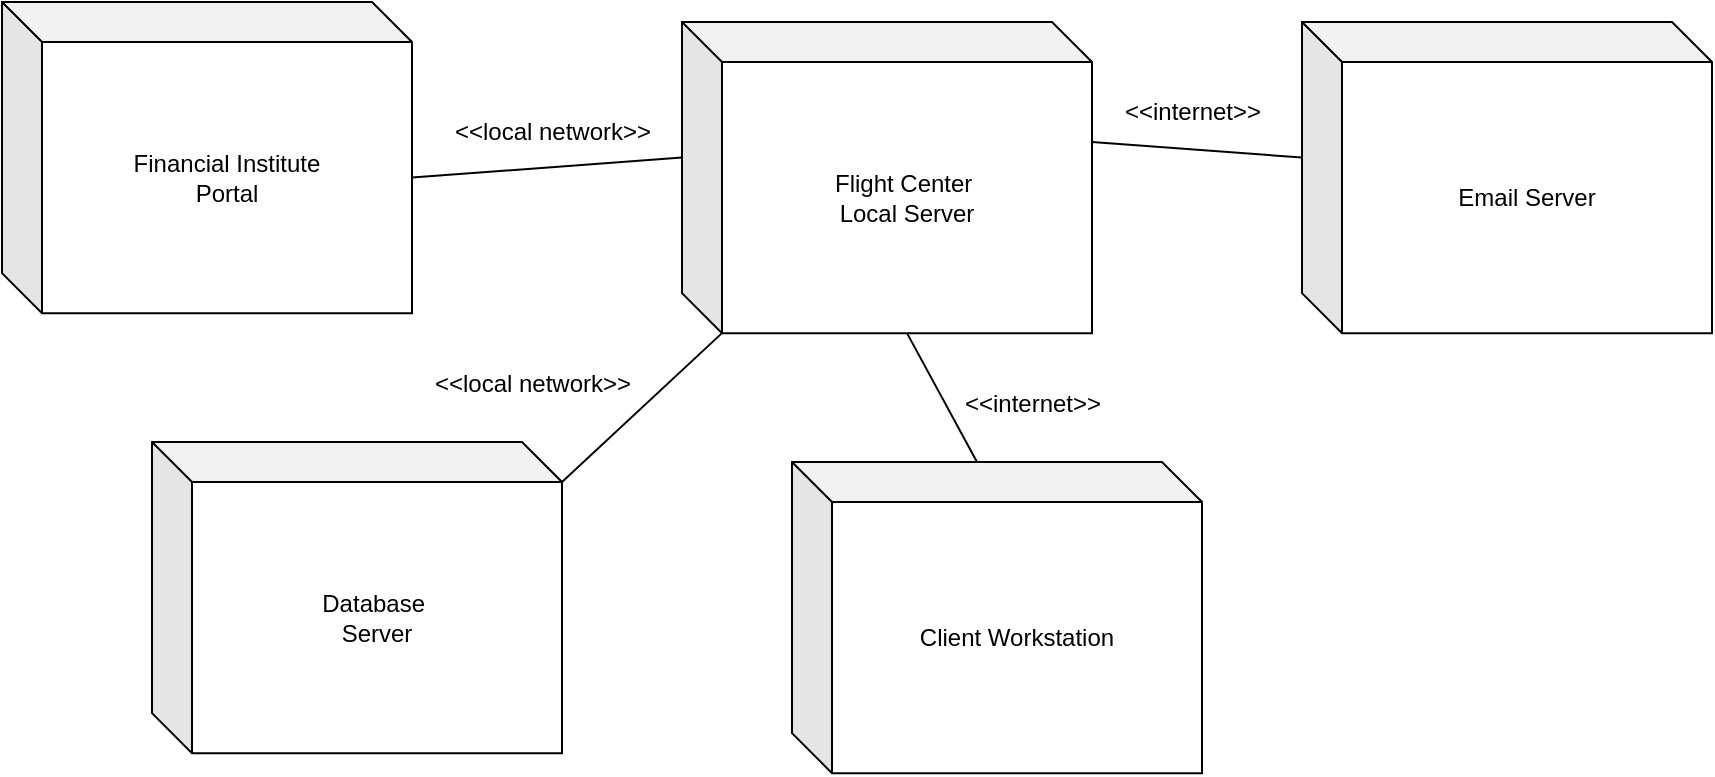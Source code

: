 <mxfile version="22.1.2" type="device">
  <diagram name="Page-1" id="AKqHH_cfeSVf5pwpsTW2">
    <mxGraphModel dx="1276" dy="614" grid="1" gridSize="10" guides="1" tooltips="1" connect="1" arrows="1" fold="1" page="1" pageScale="1" pageWidth="850" pageHeight="1100" math="0" shadow="0">
      <root>
        <mxCell id="0" />
        <mxCell id="1" parent="0" />
        <mxCell id="piJYl4j00KDmRPiPGmOM-1" value="Flight Center&amp;nbsp;&lt;br&gt;Local Server" style="shape=cube;whiteSpace=wrap;html=1;boundedLbl=1;backgroundOutline=1;darkOpacity=0.05;darkOpacity2=0.1;rotation=0;" parent="1" vertex="1">
          <mxGeometry x="370" y="310" width="205" height="155.57" as="geometry" />
        </mxCell>
        <mxCell id="piJYl4j00KDmRPiPGmOM-2" value="Database&amp;nbsp;&lt;br&gt;Server" style="shape=cube;whiteSpace=wrap;html=1;boundedLbl=1;backgroundOutline=1;darkOpacity=0.05;darkOpacity2=0.1;rotation=0;" parent="1" vertex="1">
          <mxGeometry x="105" y="520" width="205" height="155.57" as="geometry" />
        </mxCell>
        <mxCell id="piJYl4j00KDmRPiPGmOM-3" value="Client Workstation" style="shape=cube;whiteSpace=wrap;html=1;boundedLbl=1;backgroundOutline=1;darkOpacity=0.05;darkOpacity2=0.1;rotation=0;" parent="1" vertex="1">
          <mxGeometry x="425" y="530" width="205" height="155.57" as="geometry" />
        </mxCell>
        <mxCell id="piJYl4j00KDmRPiPGmOM-4" value="Financial Institute&lt;br&gt;Portal" style="shape=cube;whiteSpace=wrap;html=1;boundedLbl=1;backgroundOutline=1;darkOpacity=0.05;darkOpacity2=0.1;rotation=0;" parent="1" vertex="1">
          <mxGeometry x="30" y="300" width="205" height="155.57" as="geometry" />
        </mxCell>
        <mxCell id="piJYl4j00KDmRPiPGmOM-5" value="Email Server" style="shape=cube;whiteSpace=wrap;html=1;boundedLbl=1;backgroundOutline=1;darkOpacity=0.05;darkOpacity2=0.1;rotation=0;" parent="1" vertex="1">
          <mxGeometry x="680" y="310" width="205" height="155.57" as="geometry" />
        </mxCell>
        <mxCell id="piJYl4j00KDmRPiPGmOM-6" value="" style="endArrow=none;html=1;rounded=0;entryX=0;entryY=0;entryDx=0;entryDy=67.785;entryPerimeter=0;exitX=0;exitY=0;exitDx=205;exitDy=87.785;exitPerimeter=0;" parent="1" source="piJYl4j00KDmRPiPGmOM-4" target="piJYl4j00KDmRPiPGmOM-1" edge="1">
          <mxGeometry width="50" height="50" relative="1" as="geometry">
            <mxPoint x="650" y="490" as="sourcePoint" />
            <mxPoint x="700" y="440" as="targetPoint" />
          </mxGeometry>
        </mxCell>
        <mxCell id="piJYl4j00KDmRPiPGmOM-7" value="" style="endArrow=none;html=1;rounded=0;entryX=0;entryY=0;entryDx=20;entryDy=155.57;entryPerimeter=0;exitX=0;exitY=0;exitDx=205;exitDy=87.785;exitPerimeter=0;" parent="1" target="piJYl4j00KDmRPiPGmOM-1" edge="1">
          <mxGeometry width="50" height="50" relative="1" as="geometry">
            <mxPoint x="310" y="539.995" as="sourcePoint" />
            <mxPoint x="415" y="519.995" as="targetPoint" />
          </mxGeometry>
        </mxCell>
        <mxCell id="piJYl4j00KDmRPiPGmOM-8" value="" style="endArrow=none;html=1;rounded=0;entryX=0;entryY=0;entryDx=112.5;entryDy=155.57;entryPerimeter=0;exitX=0;exitY=0;exitDx=92.5;exitDy=0;exitPerimeter=0;" parent="1" source="piJYl4j00KDmRPiPGmOM-3" target="piJYl4j00KDmRPiPGmOM-1" edge="1">
          <mxGeometry width="50" height="50" relative="1" as="geometry">
            <mxPoint x="320" y="549.995" as="sourcePoint" />
            <mxPoint x="400" y="475.57" as="targetPoint" />
          </mxGeometry>
        </mxCell>
        <mxCell id="piJYl4j00KDmRPiPGmOM-9" value="" style="endArrow=none;html=1;rounded=0;entryX=0;entryY=0;entryDx=112.5;entryDy=155.57;entryPerimeter=0;exitX=0;exitY=0;exitDx=0;exitDy=67.785;exitPerimeter=0;" parent="1" source="piJYl4j00KDmRPiPGmOM-5" edge="1">
          <mxGeometry width="50" height="50" relative="1" as="geometry">
            <mxPoint x="660" y="410" as="sourcePoint" />
            <mxPoint x="575" y="370.0" as="targetPoint" />
          </mxGeometry>
        </mxCell>
        <mxCell id="piJYl4j00KDmRPiPGmOM-10" value="&amp;lt;&amp;lt;local network&amp;gt;&amp;gt;" style="text;html=1;align=center;verticalAlign=middle;resizable=0;points=[];autosize=1;strokeColor=none;fillColor=none;" parent="1" vertex="1">
          <mxGeometry x="245" y="350" width="120" height="30" as="geometry" />
        </mxCell>
        <mxCell id="piJYl4j00KDmRPiPGmOM-11" value="&amp;lt;&amp;lt;local network&amp;gt;&amp;gt;" style="text;html=1;align=center;verticalAlign=middle;resizable=0;points=[];autosize=1;strokeColor=none;fillColor=none;" parent="1" vertex="1">
          <mxGeometry x="235" y="475.57" width="120" height="30" as="geometry" />
        </mxCell>
        <mxCell id="piJYl4j00KDmRPiPGmOM-12" value="&amp;lt;&amp;lt;internet&amp;gt;&amp;gt;" style="text;html=1;align=center;verticalAlign=middle;resizable=0;points=[];autosize=1;strokeColor=none;fillColor=none;" parent="1" vertex="1">
          <mxGeometry x="500" y="485.57" width="90" height="30" as="geometry" />
        </mxCell>
        <mxCell id="piJYl4j00KDmRPiPGmOM-13" value="&amp;lt;&amp;lt;internet&amp;gt;&amp;gt;" style="text;html=1;align=center;verticalAlign=middle;resizable=0;points=[];autosize=1;strokeColor=none;fillColor=none;" parent="1" vertex="1">
          <mxGeometry x="580" y="340" width="90" height="30" as="geometry" />
        </mxCell>
      </root>
    </mxGraphModel>
  </diagram>
</mxfile>

